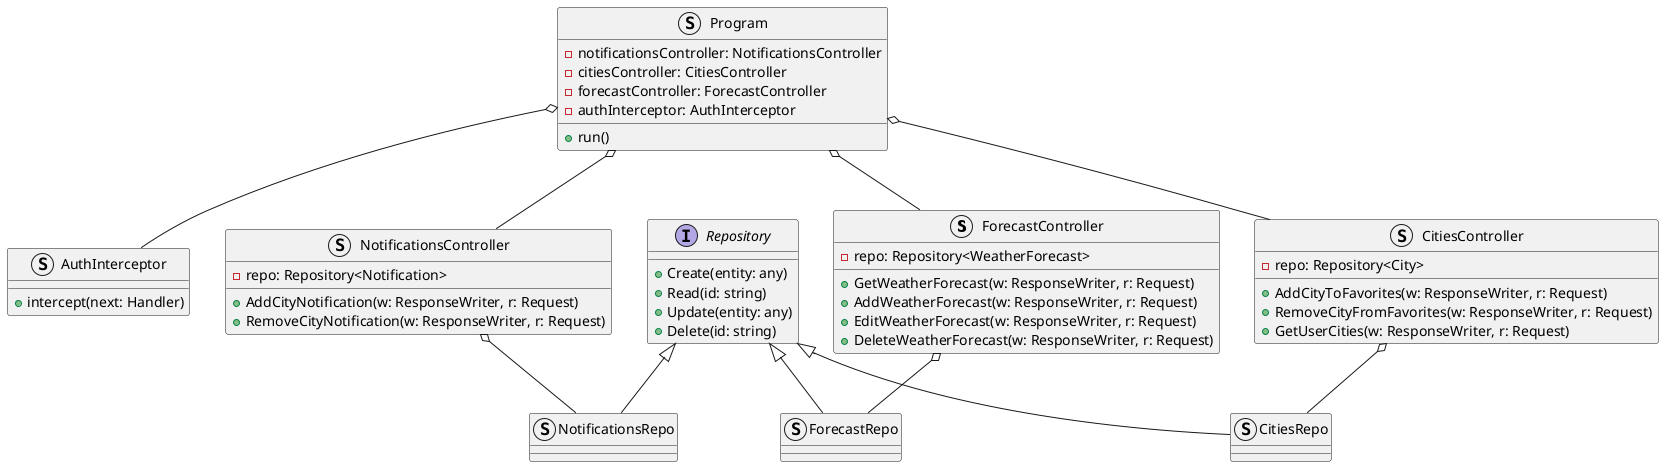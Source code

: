 @startuml server

struct ForecastController {
    -repo: Repository<WeatherForecast>
    +GetWeatherForecast(w: ResponseWriter, r: Request)
    +AddWeatherForecast(w: ResponseWriter, r: Request)
    +EditWeatherForecast(w: ResponseWriter, r: Request)
    +DeleteWeatherForecast(w: ResponseWriter, r: Request)
}

struct CitiesController {
    -repo: Repository<City>
    +AddCityToFavorites(w: ResponseWriter, r: Request)
    +RemoveCityFromFavorites(w: ResponseWriter, r: Request)
    +GetUserCities(w: ResponseWriter, r: Request)
}

struct NotificationsController {
    -repo: Repository<Notification>
    +AddCityNotification(w: ResponseWriter, r: Request)
    +RemoveCityNotification(w: ResponseWriter, r: Request)
}

interface Repository {
    +Create(entity: any)
    +Read(id: string)
    +Update(entity: any)
    +Delete(id: string)
}

struct ForecastRepo {
}

struct CitiesRepo {
}

struct NotificationsRepo {
}

struct AuthInterceptor {
    +intercept(next: Handler)
}

struct Program {
    -notificationsController: NotificationsController
    -citiesController: CitiesController
    -forecastController: ForecastController
    -authInterceptor: AuthInterceptor
    +run()
}

ForecastRepo -up-|> Repository
CitiesRepo -up-|> Repository
NotificationsRepo -up-|> Repository

ForecastRepo -up-o ForecastController
CitiesRepo -up-o CitiesController
NotificationsRepo -up-o NotificationsController

ForecastController -up-o Program
CitiesController -up-o Program
NotificationsController -up-o Program
AuthInterceptor -up-o Program

@enduml
